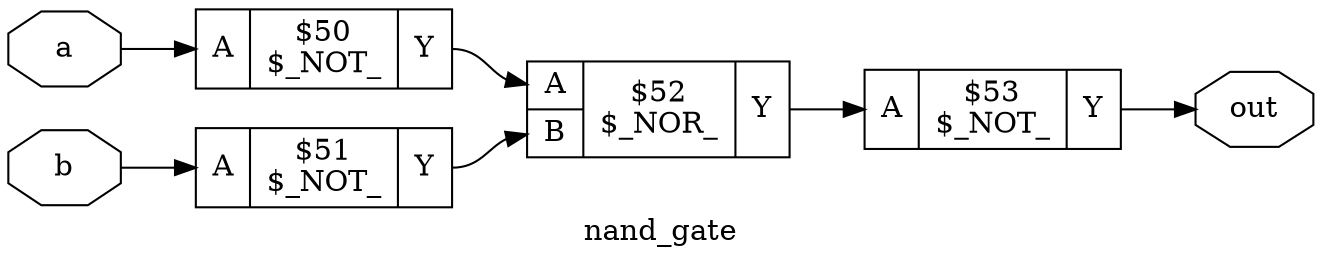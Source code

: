 digraph "nand_gate" {
label="nand_gate";
rankdir="LR";
remincross=true;
n4 [ shape=octagon, label="a", color="black", fontcolor="black" ];
n5 [ shape=octagon, label="b", color="black", fontcolor="black" ];
n6 [ shape=octagon, label="out", color="black", fontcolor="black" ];
c9 [ shape=record, label="{{<p7> A}|$50\n$_NOT_|{<p8> Y}}" ];
c10 [ shape=record, label="{{<p7> A}|$51\n$_NOT_|{<p8> Y}}" ];
c12 [ shape=record, label="{{<p7> A|<p11> B}|$52\n$_NOR_|{<p8> Y}}" ];
c13 [ shape=record, label="{{<p7> A}|$53\n$_NOT_|{<p8> Y}}" ];
c9:p8:e -> c12:p7:w [color="black", label=""];
c10:p8:e -> c12:p11:w [color="black", label=""];
c12:p8:e -> c13:p7:w [color="black", label=""];
n4:e -> c9:p7:w [color="black", label=""];
n5:e -> c10:p7:w [color="black", label=""];
c13:p8:e -> n6:w [color="black", label=""];
}
